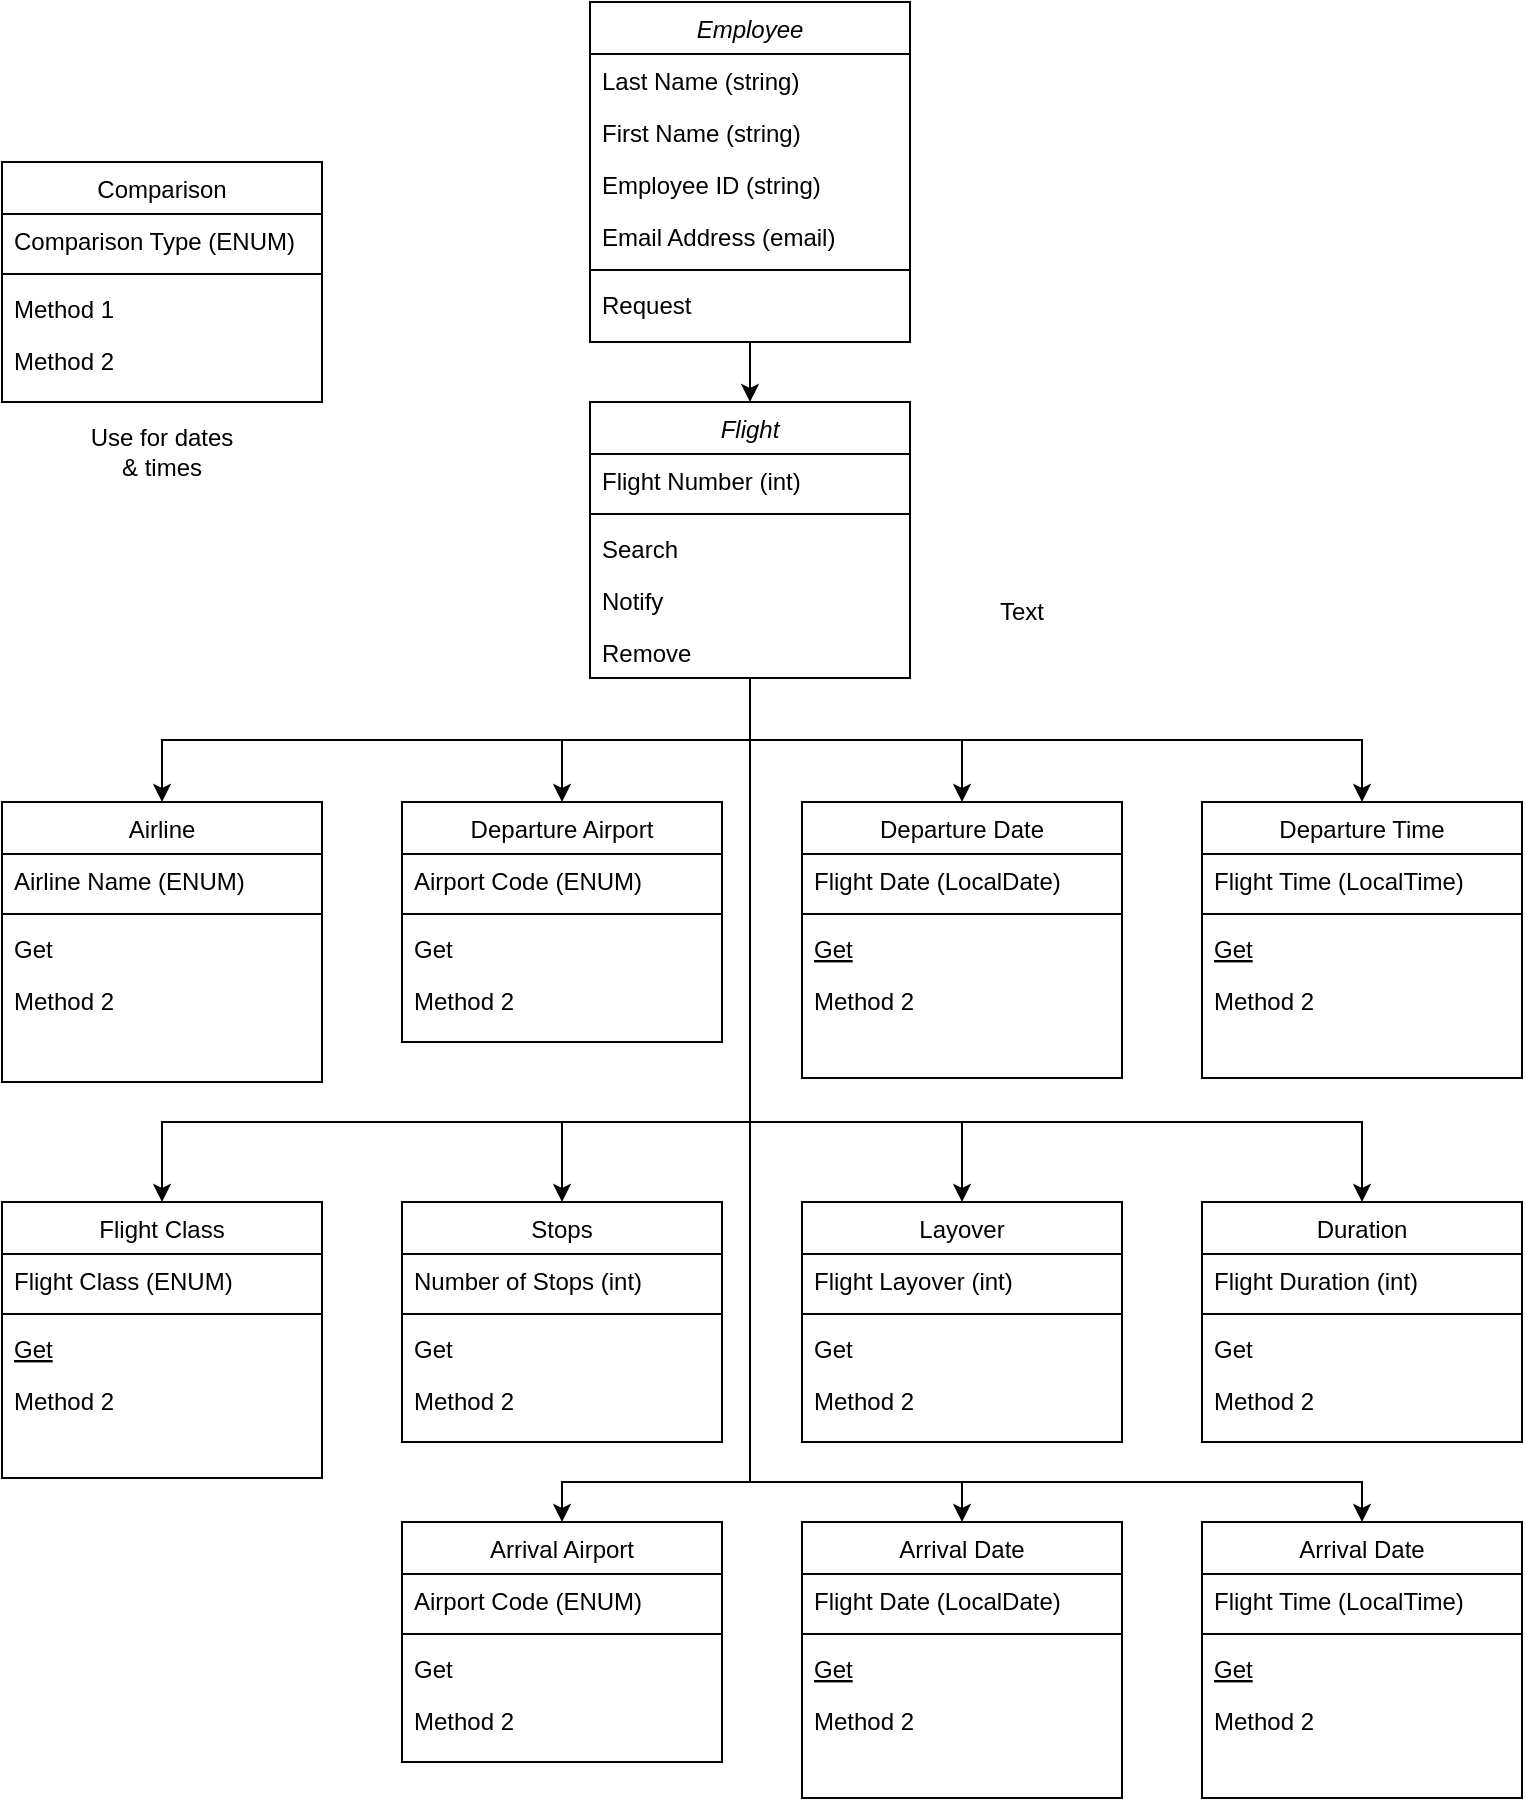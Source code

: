 <mxfile version="24.7.16">
  <diagram id="C5RBs43oDa-KdzZeNtuy" name="Page-1">
    <mxGraphModel dx="1434" dy="1907" grid="1" gridSize="10" guides="1" tooltips="1" connect="1" arrows="1" fold="1" page="1" pageScale="1" pageWidth="827" pageHeight="1169" math="0" shadow="0">
      <root>
        <mxCell id="WIyWlLk6GJQsqaUBKTNV-0" />
        <mxCell id="WIyWlLk6GJQsqaUBKTNV-1" parent="WIyWlLk6GJQsqaUBKTNV-0" />
        <mxCell id="rdkIbEYTQNYnTDrm3sfk-63" style="edgeStyle=orthogonalEdgeStyle;rounded=0;orthogonalLoop=1;jettySize=auto;html=1;exitX=0.5;exitY=1;exitDx=0;exitDy=0;entryX=0.5;entryY=0;entryDx=0;entryDy=0;" parent="WIyWlLk6GJQsqaUBKTNV-1" source="zkfFHV4jXpPFQw0GAbJ--0" target="zkfFHV4jXpPFQw0GAbJ--17" edge="1">
          <mxGeometry relative="1" as="geometry" />
        </mxCell>
        <mxCell id="rdkIbEYTQNYnTDrm3sfk-64" style="edgeStyle=orthogonalEdgeStyle;rounded=0;orthogonalLoop=1;jettySize=auto;html=1;exitX=0.5;exitY=1;exitDx=0;exitDy=0;entryX=0.5;entryY=0;entryDx=0;entryDy=0;" parent="WIyWlLk6GJQsqaUBKTNV-1" source="zkfFHV4jXpPFQw0GAbJ--0" target="zkfFHV4jXpPFQw0GAbJ--13" edge="1">
          <mxGeometry relative="1" as="geometry" />
        </mxCell>
        <mxCell id="rdkIbEYTQNYnTDrm3sfk-65" style="edgeStyle=orthogonalEdgeStyle;rounded=0;orthogonalLoop=1;jettySize=auto;html=1;entryX=0.5;entryY=0;entryDx=0;entryDy=0;exitX=0.5;exitY=1;exitDx=0;exitDy=0;" parent="WIyWlLk6GJQsqaUBKTNV-1" source="zkfFHV4jXpPFQw0GAbJ--0" target="zkfFHV4jXpPFQw0GAbJ--6" edge="1">
          <mxGeometry relative="1" as="geometry">
            <mxPoint x="590" y="110" as="sourcePoint" />
          </mxGeometry>
        </mxCell>
        <mxCell id="rdkIbEYTQNYnTDrm3sfk-66" style="edgeStyle=orthogonalEdgeStyle;rounded=0;orthogonalLoop=1;jettySize=auto;html=1;exitX=0.5;exitY=1;exitDx=0;exitDy=0;entryX=0.5;entryY=0;entryDx=0;entryDy=0;" parent="WIyWlLk6GJQsqaUBKTNV-1" source="zkfFHV4jXpPFQw0GAbJ--0" target="rdkIbEYTQNYnTDrm3sfk-6" edge="1">
          <mxGeometry relative="1" as="geometry" />
        </mxCell>
        <mxCell id="rdkIbEYTQNYnTDrm3sfk-67" style="edgeStyle=orthogonalEdgeStyle;rounded=0;orthogonalLoop=1;jettySize=auto;html=1;exitX=0.5;exitY=1;exitDx=0;exitDy=0;entryX=0.5;entryY=0;entryDx=0;entryDy=0;" parent="WIyWlLk6GJQsqaUBKTNV-1" source="zkfFHV4jXpPFQw0GAbJ--0" target="rdkIbEYTQNYnTDrm3sfk-15" edge="1">
          <mxGeometry relative="1" as="geometry">
            <Array as="points">
              <mxPoint x="414" y="320" />
              <mxPoint x="120" y="320" />
            </Array>
          </mxGeometry>
        </mxCell>
        <mxCell id="rdkIbEYTQNYnTDrm3sfk-68" style="edgeStyle=orthogonalEdgeStyle;rounded=0;orthogonalLoop=1;jettySize=auto;html=1;exitX=0.5;exitY=1;exitDx=0;exitDy=0;" parent="WIyWlLk6GJQsqaUBKTNV-1" source="zkfFHV4jXpPFQw0GAbJ--0" target="rdkIbEYTQNYnTDrm3sfk-32" edge="1">
          <mxGeometry relative="1" as="geometry">
            <Array as="points">
              <mxPoint x="414" y="320" />
              <mxPoint x="320" y="320" />
            </Array>
          </mxGeometry>
        </mxCell>
        <mxCell id="rdkIbEYTQNYnTDrm3sfk-69" style="edgeStyle=orthogonalEdgeStyle;rounded=0;orthogonalLoop=1;jettySize=auto;html=1;exitX=0.5;exitY=1;exitDx=0;exitDy=0;" parent="WIyWlLk6GJQsqaUBKTNV-1" source="zkfFHV4jXpPFQw0GAbJ--0" target="rdkIbEYTQNYnTDrm3sfk-27" edge="1">
          <mxGeometry relative="1" as="geometry">
            <Array as="points">
              <mxPoint x="414" y="320" />
              <mxPoint x="520" y="320" />
            </Array>
          </mxGeometry>
        </mxCell>
        <mxCell id="rdkIbEYTQNYnTDrm3sfk-70" style="edgeStyle=orthogonalEdgeStyle;rounded=0;orthogonalLoop=1;jettySize=auto;html=1;exitX=0.5;exitY=1;exitDx=0;exitDy=0;" parent="WIyWlLk6GJQsqaUBKTNV-1" source="zkfFHV4jXpPFQw0GAbJ--0" target="rdkIbEYTQNYnTDrm3sfk-20" edge="1">
          <mxGeometry relative="1" as="geometry">
            <Array as="points">
              <mxPoint x="414" y="320" />
              <mxPoint x="720" y="320" />
            </Array>
          </mxGeometry>
        </mxCell>
        <mxCell id="rdkIbEYTQNYnTDrm3sfk-71" style="edgeStyle=orthogonalEdgeStyle;rounded=0;orthogonalLoop=1;jettySize=auto;html=1;exitX=0.5;exitY=1;exitDx=0;exitDy=0;entryX=0.5;entryY=0;entryDx=0;entryDy=0;" parent="WIyWlLk6GJQsqaUBKTNV-1" source="zkfFHV4jXpPFQw0GAbJ--0" target="rdkIbEYTQNYnTDrm3sfk-47" edge="1">
          <mxGeometry relative="1" as="geometry">
            <Array as="points">
              <mxPoint x="414" y="500" />
              <mxPoint x="320" y="500" />
            </Array>
          </mxGeometry>
        </mxCell>
        <mxCell id="rdkIbEYTQNYnTDrm3sfk-72" style="edgeStyle=orthogonalEdgeStyle;rounded=0;orthogonalLoop=1;jettySize=auto;html=1;exitX=0.5;exitY=1;exitDx=0;exitDy=0;entryX=0.5;entryY=0;entryDx=0;entryDy=0;" parent="WIyWlLk6GJQsqaUBKTNV-1" source="zkfFHV4jXpPFQw0GAbJ--0" target="rdkIbEYTQNYnTDrm3sfk-52" edge="1">
          <mxGeometry relative="1" as="geometry">
            <Array as="points">
              <mxPoint x="414" y="500" />
              <mxPoint x="520" y="500" />
            </Array>
          </mxGeometry>
        </mxCell>
        <mxCell id="rdkIbEYTQNYnTDrm3sfk-73" style="edgeStyle=orthogonalEdgeStyle;rounded=0;orthogonalLoop=1;jettySize=auto;html=1;exitX=0.5;exitY=1;exitDx=0;exitDy=0;" parent="WIyWlLk6GJQsqaUBKTNV-1" source="zkfFHV4jXpPFQw0GAbJ--0" target="rdkIbEYTQNYnTDrm3sfk-57" edge="1">
          <mxGeometry relative="1" as="geometry">
            <Array as="points">
              <mxPoint x="414" y="500" />
              <mxPoint x="720" y="500" />
            </Array>
          </mxGeometry>
        </mxCell>
        <mxCell id="zkfFHV4jXpPFQw0GAbJ--0" value="Flight" style="swimlane;fontStyle=2;align=center;verticalAlign=top;childLayout=stackLayout;horizontal=1;startSize=26;horizontalStack=0;resizeParent=1;resizeLast=0;collapsible=1;marginBottom=0;rounded=0;shadow=0;strokeWidth=1;" parent="WIyWlLk6GJQsqaUBKTNV-1" vertex="1">
          <mxGeometry x="334" y="-40" width="160" height="138" as="geometry">
            <mxRectangle x="230" y="140" width="160" height="26" as="alternateBounds" />
          </mxGeometry>
        </mxCell>
        <mxCell id="zkfFHV4jXpPFQw0GAbJ--1" value="Flight Number (int)" style="text;align=left;verticalAlign=top;spacingLeft=4;spacingRight=4;overflow=hidden;rotatable=0;points=[[0,0.5],[1,0.5]];portConstraint=eastwest;" parent="zkfFHV4jXpPFQw0GAbJ--0" vertex="1">
          <mxGeometry y="26" width="160" height="26" as="geometry" />
        </mxCell>
        <mxCell id="zkfFHV4jXpPFQw0GAbJ--4" value="" style="line;html=1;strokeWidth=1;align=left;verticalAlign=middle;spacingTop=-1;spacingLeft=3;spacingRight=3;rotatable=0;labelPosition=right;points=[];portConstraint=eastwest;" parent="zkfFHV4jXpPFQw0GAbJ--0" vertex="1">
          <mxGeometry y="52" width="160" height="8" as="geometry" />
        </mxCell>
        <mxCell id="zkfFHV4jXpPFQw0GAbJ--5" value="Search" style="text;align=left;verticalAlign=top;spacingLeft=4;spacingRight=4;overflow=hidden;rotatable=0;points=[[0,0.5],[1,0.5]];portConstraint=eastwest;" parent="zkfFHV4jXpPFQw0GAbJ--0" vertex="1">
          <mxGeometry y="60" width="160" height="26" as="geometry" />
        </mxCell>
        <mxCell id="l1zMQMshwJVeBIwDkvJV-0" value="Notify" style="text;align=left;verticalAlign=top;spacingLeft=4;spacingRight=4;overflow=hidden;rotatable=0;points=[[0,0.5],[1,0.5]];portConstraint=eastwest;" vertex="1" parent="zkfFHV4jXpPFQw0GAbJ--0">
          <mxGeometry y="86" width="160" height="26" as="geometry" />
        </mxCell>
        <mxCell id="l1zMQMshwJVeBIwDkvJV-1" value="Remove" style="text;align=left;verticalAlign=top;spacingLeft=4;spacingRight=4;overflow=hidden;rotatable=0;points=[[0,0.5],[1,0.5]];portConstraint=eastwest;" vertex="1" parent="zkfFHV4jXpPFQw0GAbJ--0">
          <mxGeometry y="112" width="160" height="26" as="geometry" />
        </mxCell>
        <mxCell id="zkfFHV4jXpPFQw0GAbJ--6" value="Departure Date" style="swimlane;fontStyle=0;align=center;verticalAlign=top;childLayout=stackLayout;horizontal=1;startSize=26;horizontalStack=0;resizeParent=1;resizeLast=0;collapsible=1;marginBottom=0;rounded=0;shadow=0;strokeWidth=1;" parent="WIyWlLk6GJQsqaUBKTNV-1" vertex="1">
          <mxGeometry x="440" y="160" width="160" height="138" as="geometry">
            <mxRectangle x="130" y="380" width="160" height="26" as="alternateBounds" />
          </mxGeometry>
        </mxCell>
        <mxCell id="zkfFHV4jXpPFQw0GAbJ--7" value="Flight Date (LocalDate)" style="text;align=left;verticalAlign=top;spacingLeft=4;spacingRight=4;overflow=hidden;rotatable=0;points=[[0,0.5],[1,0.5]];portConstraint=eastwest;" parent="zkfFHV4jXpPFQw0GAbJ--6" vertex="1">
          <mxGeometry y="26" width="160" height="26" as="geometry" />
        </mxCell>
        <mxCell id="zkfFHV4jXpPFQw0GAbJ--9" value="" style="line;html=1;strokeWidth=1;align=left;verticalAlign=middle;spacingTop=-1;spacingLeft=3;spacingRight=3;rotatable=0;labelPosition=right;points=[];portConstraint=eastwest;" parent="zkfFHV4jXpPFQw0GAbJ--6" vertex="1">
          <mxGeometry y="52" width="160" height="8" as="geometry" />
        </mxCell>
        <mxCell id="zkfFHV4jXpPFQw0GAbJ--10" value="Get" style="text;align=left;verticalAlign=top;spacingLeft=4;spacingRight=4;overflow=hidden;rotatable=0;points=[[0,0.5],[1,0.5]];portConstraint=eastwest;fontStyle=4" parent="zkfFHV4jXpPFQw0GAbJ--6" vertex="1">
          <mxGeometry y="60" width="160" height="26" as="geometry" />
        </mxCell>
        <mxCell id="zkfFHV4jXpPFQw0GAbJ--11" value="Method 2" style="text;align=left;verticalAlign=top;spacingLeft=4;spacingRight=4;overflow=hidden;rotatable=0;points=[[0,0.5],[1,0.5]];portConstraint=eastwest;" parent="zkfFHV4jXpPFQw0GAbJ--6" vertex="1">
          <mxGeometry y="86" width="160" height="26" as="geometry" />
        </mxCell>
        <mxCell id="zkfFHV4jXpPFQw0GAbJ--13" value="Departure Airport" style="swimlane;fontStyle=0;align=center;verticalAlign=top;childLayout=stackLayout;horizontal=1;startSize=26;horizontalStack=0;resizeParent=1;resizeLast=0;collapsible=1;marginBottom=0;rounded=0;shadow=0;strokeWidth=1;" parent="WIyWlLk6GJQsqaUBKTNV-1" vertex="1">
          <mxGeometry x="240" y="160" width="160" height="120" as="geometry">
            <mxRectangle x="340" y="380" width="170" height="26" as="alternateBounds" />
          </mxGeometry>
        </mxCell>
        <mxCell id="zkfFHV4jXpPFQw0GAbJ--14" value="Airport Code (ENUM)" style="text;align=left;verticalAlign=top;spacingLeft=4;spacingRight=4;overflow=hidden;rotatable=0;points=[[0,0.5],[1,0.5]];portConstraint=eastwest;" parent="zkfFHV4jXpPFQw0GAbJ--13" vertex="1">
          <mxGeometry y="26" width="160" height="26" as="geometry" />
        </mxCell>
        <mxCell id="zkfFHV4jXpPFQw0GAbJ--15" value="" style="line;html=1;strokeWidth=1;align=left;verticalAlign=middle;spacingTop=-1;spacingLeft=3;spacingRight=3;rotatable=0;labelPosition=right;points=[];portConstraint=eastwest;" parent="zkfFHV4jXpPFQw0GAbJ--13" vertex="1">
          <mxGeometry y="52" width="160" height="8" as="geometry" />
        </mxCell>
        <mxCell id="rdkIbEYTQNYnTDrm3sfk-12" value="Get" style="text;align=left;verticalAlign=top;spacingLeft=4;spacingRight=4;overflow=hidden;rotatable=0;points=[[0,0.5],[1,0.5]];portConstraint=eastwest;" parent="zkfFHV4jXpPFQw0GAbJ--13" vertex="1">
          <mxGeometry y="60" width="160" height="26" as="geometry" />
        </mxCell>
        <mxCell id="rdkIbEYTQNYnTDrm3sfk-14" value="Method 2" style="text;align=left;verticalAlign=top;spacingLeft=4;spacingRight=4;overflow=hidden;rotatable=0;points=[[0,0.5],[1,0.5]];portConstraint=eastwest;" parent="zkfFHV4jXpPFQw0GAbJ--13" vertex="1">
          <mxGeometry y="86" width="160" height="26" as="geometry" />
        </mxCell>
        <mxCell id="zkfFHV4jXpPFQw0GAbJ--17" value="Airline" style="swimlane;fontStyle=0;align=center;verticalAlign=top;childLayout=stackLayout;horizontal=1;startSize=26;horizontalStack=0;resizeParent=1;resizeLast=0;collapsible=1;marginBottom=0;rounded=0;shadow=0;strokeWidth=1;" parent="WIyWlLk6GJQsqaUBKTNV-1" vertex="1">
          <mxGeometry x="40" y="160" width="160" height="140" as="geometry">
            <mxRectangle x="550" y="140" width="160" height="26" as="alternateBounds" />
          </mxGeometry>
        </mxCell>
        <mxCell id="zkfFHV4jXpPFQw0GAbJ--18" value="Airline Name (ENUM)" style="text;align=left;verticalAlign=top;spacingLeft=4;spacingRight=4;overflow=hidden;rotatable=0;points=[[0,0.5],[1,0.5]];portConstraint=eastwest;" parent="zkfFHV4jXpPFQw0GAbJ--17" vertex="1">
          <mxGeometry y="26" width="160" height="26" as="geometry" />
        </mxCell>
        <mxCell id="zkfFHV4jXpPFQw0GAbJ--23" value="" style="line;html=1;strokeWidth=1;align=left;verticalAlign=middle;spacingTop=-1;spacingLeft=3;spacingRight=3;rotatable=0;labelPosition=right;points=[];portConstraint=eastwest;" parent="zkfFHV4jXpPFQw0GAbJ--17" vertex="1">
          <mxGeometry y="52" width="160" height="8" as="geometry" />
        </mxCell>
        <mxCell id="zkfFHV4jXpPFQw0GAbJ--24" value="Get" style="text;align=left;verticalAlign=top;spacingLeft=4;spacingRight=4;overflow=hidden;rotatable=0;points=[[0,0.5],[1,0.5]];portConstraint=eastwest;" parent="zkfFHV4jXpPFQw0GAbJ--17" vertex="1">
          <mxGeometry y="60" width="160" height="26" as="geometry" />
        </mxCell>
        <mxCell id="rdkIbEYTQNYnTDrm3sfk-13" value="Method 2" style="text;align=left;verticalAlign=top;spacingLeft=4;spacingRight=4;overflow=hidden;rotatable=0;points=[[0,0.5],[1,0.5]];portConstraint=eastwest;" parent="zkfFHV4jXpPFQw0GAbJ--17" vertex="1">
          <mxGeometry y="86" width="160" height="26" as="geometry" />
        </mxCell>
        <mxCell id="rdkIbEYTQNYnTDrm3sfk-0" value="Employee" style="swimlane;fontStyle=2;align=center;verticalAlign=top;childLayout=stackLayout;horizontal=1;startSize=26;horizontalStack=0;resizeParent=1;resizeLast=0;collapsible=1;marginBottom=0;rounded=0;shadow=0;strokeWidth=1;" parent="WIyWlLk6GJQsqaUBKTNV-1" vertex="1">
          <mxGeometry x="334" y="-240" width="160" height="170" as="geometry">
            <mxRectangle x="230" y="140" width="160" height="26" as="alternateBounds" />
          </mxGeometry>
        </mxCell>
        <mxCell id="rdkIbEYTQNYnTDrm3sfk-1" value="Last Name (string)" style="text;align=left;verticalAlign=top;spacingLeft=4;spacingRight=4;overflow=hidden;rotatable=0;points=[[0,0.5],[1,0.5]];portConstraint=eastwest;" parent="rdkIbEYTQNYnTDrm3sfk-0" vertex="1">
          <mxGeometry y="26" width="160" height="26" as="geometry" />
        </mxCell>
        <mxCell id="rdkIbEYTQNYnTDrm3sfk-26" value="First Name (string)" style="text;align=left;verticalAlign=top;spacingLeft=4;spacingRight=4;overflow=hidden;rotatable=0;points=[[0,0.5],[1,0.5]];portConstraint=eastwest;" parent="rdkIbEYTQNYnTDrm3sfk-0" vertex="1">
          <mxGeometry y="52" width="160" height="26" as="geometry" />
        </mxCell>
        <mxCell id="rdkIbEYTQNYnTDrm3sfk-2" value="Employee ID (string)" style="text;align=left;verticalAlign=top;spacingLeft=4;spacingRight=4;overflow=hidden;rotatable=0;points=[[0,0.5],[1,0.5]];portConstraint=eastwest;rounded=0;shadow=0;html=0;" parent="rdkIbEYTQNYnTDrm3sfk-0" vertex="1">
          <mxGeometry y="78" width="160" height="26" as="geometry" />
        </mxCell>
        <mxCell id="rdkIbEYTQNYnTDrm3sfk-3" value="Email Address (email)" style="text;align=left;verticalAlign=top;spacingLeft=4;spacingRight=4;overflow=hidden;rotatable=0;points=[[0,0.5],[1,0.5]];portConstraint=eastwest;rounded=0;shadow=0;html=0;" parent="rdkIbEYTQNYnTDrm3sfk-0" vertex="1">
          <mxGeometry y="104" width="160" height="26" as="geometry" />
        </mxCell>
        <mxCell id="rdkIbEYTQNYnTDrm3sfk-4" value="" style="line;html=1;strokeWidth=1;align=left;verticalAlign=middle;spacingTop=-1;spacingLeft=3;spacingRight=3;rotatable=0;labelPosition=right;points=[];portConstraint=eastwest;" parent="rdkIbEYTQNYnTDrm3sfk-0" vertex="1">
          <mxGeometry y="130" width="160" height="8" as="geometry" />
        </mxCell>
        <mxCell id="rdkIbEYTQNYnTDrm3sfk-5" value="Request" style="text;align=left;verticalAlign=top;spacingLeft=4;spacingRight=4;overflow=hidden;rotatable=0;points=[[0,0.5],[1,0.5]];portConstraint=eastwest;" parent="rdkIbEYTQNYnTDrm3sfk-0" vertex="1">
          <mxGeometry y="138" width="160" height="32" as="geometry" />
        </mxCell>
        <mxCell id="rdkIbEYTQNYnTDrm3sfk-6" value="Departure Time" style="swimlane;fontStyle=0;align=center;verticalAlign=top;childLayout=stackLayout;horizontal=1;startSize=26;horizontalStack=0;resizeParent=1;resizeLast=0;collapsible=1;marginBottom=0;rounded=0;shadow=0;strokeWidth=1;" parent="WIyWlLk6GJQsqaUBKTNV-1" vertex="1">
          <mxGeometry x="640" y="160" width="160" height="138" as="geometry">
            <mxRectangle x="130" y="380" width="160" height="26" as="alternateBounds" />
          </mxGeometry>
        </mxCell>
        <mxCell id="rdkIbEYTQNYnTDrm3sfk-7" value="Flight Time (LocalTime)" style="text;align=left;verticalAlign=top;spacingLeft=4;spacingRight=4;overflow=hidden;rotatable=0;points=[[0,0.5],[1,0.5]];portConstraint=eastwest;" parent="rdkIbEYTQNYnTDrm3sfk-6" vertex="1">
          <mxGeometry y="26" width="160" height="26" as="geometry" />
        </mxCell>
        <mxCell id="rdkIbEYTQNYnTDrm3sfk-9" value="" style="line;html=1;strokeWidth=1;align=left;verticalAlign=middle;spacingTop=-1;spacingLeft=3;spacingRight=3;rotatable=0;labelPosition=right;points=[];portConstraint=eastwest;" parent="rdkIbEYTQNYnTDrm3sfk-6" vertex="1">
          <mxGeometry y="52" width="160" height="8" as="geometry" />
        </mxCell>
        <mxCell id="rdkIbEYTQNYnTDrm3sfk-10" value="Get" style="text;align=left;verticalAlign=top;spacingLeft=4;spacingRight=4;overflow=hidden;rotatable=0;points=[[0,0.5],[1,0.5]];portConstraint=eastwest;fontStyle=4" parent="rdkIbEYTQNYnTDrm3sfk-6" vertex="1">
          <mxGeometry y="60" width="160" height="26" as="geometry" />
        </mxCell>
        <mxCell id="rdkIbEYTQNYnTDrm3sfk-11" value="Method 2" style="text;align=left;verticalAlign=top;spacingLeft=4;spacingRight=4;overflow=hidden;rotatable=0;points=[[0,0.5],[1,0.5]];portConstraint=eastwest;" parent="rdkIbEYTQNYnTDrm3sfk-6" vertex="1">
          <mxGeometry y="86" width="160" height="26" as="geometry" />
        </mxCell>
        <mxCell id="rdkIbEYTQNYnTDrm3sfk-15" value="Flight Class" style="swimlane;fontStyle=0;align=center;verticalAlign=top;childLayout=stackLayout;horizontal=1;startSize=26;horizontalStack=0;resizeParent=1;resizeLast=0;collapsible=1;marginBottom=0;rounded=0;shadow=0;strokeWidth=1;" parent="WIyWlLk6GJQsqaUBKTNV-1" vertex="1">
          <mxGeometry x="40" y="360" width="160" height="138" as="geometry">
            <mxRectangle x="130" y="380" width="160" height="26" as="alternateBounds" />
          </mxGeometry>
        </mxCell>
        <mxCell id="rdkIbEYTQNYnTDrm3sfk-16" value="Flight Class (ENUM)" style="text;align=left;verticalAlign=top;spacingLeft=4;spacingRight=4;overflow=hidden;rotatable=0;points=[[0,0.5],[1,0.5]];portConstraint=eastwest;" parent="rdkIbEYTQNYnTDrm3sfk-15" vertex="1">
          <mxGeometry y="26" width="160" height="26" as="geometry" />
        </mxCell>
        <mxCell id="rdkIbEYTQNYnTDrm3sfk-17" value="" style="line;html=1;strokeWidth=1;align=left;verticalAlign=middle;spacingTop=-1;spacingLeft=3;spacingRight=3;rotatable=0;labelPosition=right;points=[];portConstraint=eastwest;" parent="rdkIbEYTQNYnTDrm3sfk-15" vertex="1">
          <mxGeometry y="52" width="160" height="8" as="geometry" />
        </mxCell>
        <mxCell id="rdkIbEYTQNYnTDrm3sfk-18" value="Get" style="text;align=left;verticalAlign=top;spacingLeft=4;spacingRight=4;overflow=hidden;rotatable=0;points=[[0,0.5],[1,0.5]];portConstraint=eastwest;fontStyle=4" parent="rdkIbEYTQNYnTDrm3sfk-15" vertex="1">
          <mxGeometry y="60" width="160" height="26" as="geometry" />
        </mxCell>
        <mxCell id="rdkIbEYTQNYnTDrm3sfk-19" value="Method 2" style="text;align=left;verticalAlign=top;spacingLeft=4;spacingRight=4;overflow=hidden;rotatable=0;points=[[0,0.5],[1,0.5]];portConstraint=eastwest;" parent="rdkIbEYTQNYnTDrm3sfk-15" vertex="1">
          <mxGeometry y="86" width="160" height="26" as="geometry" />
        </mxCell>
        <mxCell id="rdkIbEYTQNYnTDrm3sfk-20" value="Duration" style="swimlane;fontStyle=0;align=center;verticalAlign=top;childLayout=stackLayout;horizontal=1;startSize=26;horizontalStack=0;resizeParent=1;resizeLast=0;collapsible=1;marginBottom=0;rounded=0;shadow=0;strokeWidth=1;" parent="WIyWlLk6GJQsqaUBKTNV-1" vertex="1">
          <mxGeometry x="640" y="360" width="160" height="120" as="geometry">
            <mxRectangle x="340" y="380" width="170" height="26" as="alternateBounds" />
          </mxGeometry>
        </mxCell>
        <mxCell id="rdkIbEYTQNYnTDrm3sfk-21" value="Flight Duration (int)" style="text;align=left;verticalAlign=top;spacingLeft=4;spacingRight=4;overflow=hidden;rotatable=0;points=[[0,0.5],[1,0.5]];portConstraint=eastwest;" parent="rdkIbEYTQNYnTDrm3sfk-20" vertex="1">
          <mxGeometry y="26" width="160" height="26" as="geometry" />
        </mxCell>
        <mxCell id="rdkIbEYTQNYnTDrm3sfk-22" value="" style="line;html=1;strokeWidth=1;align=left;verticalAlign=middle;spacingTop=-1;spacingLeft=3;spacingRight=3;rotatable=0;labelPosition=right;points=[];portConstraint=eastwest;" parent="rdkIbEYTQNYnTDrm3sfk-20" vertex="1">
          <mxGeometry y="52" width="160" height="8" as="geometry" />
        </mxCell>
        <mxCell id="rdkIbEYTQNYnTDrm3sfk-23" value="Get" style="text;align=left;verticalAlign=top;spacingLeft=4;spacingRight=4;overflow=hidden;rotatable=0;points=[[0,0.5],[1,0.5]];portConstraint=eastwest;" parent="rdkIbEYTQNYnTDrm3sfk-20" vertex="1">
          <mxGeometry y="60" width="160" height="26" as="geometry" />
        </mxCell>
        <mxCell id="rdkIbEYTQNYnTDrm3sfk-24" value="Method 2" style="text;align=left;verticalAlign=top;spacingLeft=4;spacingRight=4;overflow=hidden;rotatable=0;points=[[0,0.5],[1,0.5]];portConstraint=eastwest;" parent="rdkIbEYTQNYnTDrm3sfk-20" vertex="1">
          <mxGeometry y="86" width="160" height="26" as="geometry" />
        </mxCell>
        <mxCell id="rdkIbEYTQNYnTDrm3sfk-27" value="Layover" style="swimlane;fontStyle=0;align=center;verticalAlign=top;childLayout=stackLayout;horizontal=1;startSize=26;horizontalStack=0;resizeParent=1;resizeLast=0;collapsible=1;marginBottom=0;rounded=0;shadow=0;strokeWidth=1;" parent="WIyWlLk6GJQsqaUBKTNV-1" vertex="1">
          <mxGeometry x="440" y="360" width="160" height="120" as="geometry">
            <mxRectangle x="340" y="380" width="170" height="26" as="alternateBounds" />
          </mxGeometry>
        </mxCell>
        <mxCell id="rdkIbEYTQNYnTDrm3sfk-28" value="Flight Layover (int)" style="text;align=left;verticalAlign=top;spacingLeft=4;spacingRight=4;overflow=hidden;rotatable=0;points=[[0,0.5],[1,0.5]];portConstraint=eastwest;" parent="rdkIbEYTQNYnTDrm3sfk-27" vertex="1">
          <mxGeometry y="26" width="160" height="26" as="geometry" />
        </mxCell>
        <mxCell id="rdkIbEYTQNYnTDrm3sfk-29" value="" style="line;html=1;strokeWidth=1;align=left;verticalAlign=middle;spacingTop=-1;spacingLeft=3;spacingRight=3;rotatable=0;labelPosition=right;points=[];portConstraint=eastwest;" parent="rdkIbEYTQNYnTDrm3sfk-27" vertex="1">
          <mxGeometry y="52" width="160" height="8" as="geometry" />
        </mxCell>
        <mxCell id="rdkIbEYTQNYnTDrm3sfk-30" value="Get" style="text;align=left;verticalAlign=top;spacingLeft=4;spacingRight=4;overflow=hidden;rotatable=0;points=[[0,0.5],[1,0.5]];portConstraint=eastwest;" parent="rdkIbEYTQNYnTDrm3sfk-27" vertex="1">
          <mxGeometry y="60" width="160" height="26" as="geometry" />
        </mxCell>
        <mxCell id="rdkIbEYTQNYnTDrm3sfk-31" value="Method 2" style="text;align=left;verticalAlign=top;spacingLeft=4;spacingRight=4;overflow=hidden;rotatable=0;points=[[0,0.5],[1,0.5]];portConstraint=eastwest;" parent="rdkIbEYTQNYnTDrm3sfk-27" vertex="1">
          <mxGeometry y="86" width="160" height="26" as="geometry" />
        </mxCell>
        <mxCell id="rdkIbEYTQNYnTDrm3sfk-32" value="Stops" style="swimlane;fontStyle=0;align=center;verticalAlign=top;childLayout=stackLayout;horizontal=1;startSize=26;horizontalStack=0;resizeParent=1;resizeLast=0;collapsible=1;marginBottom=0;rounded=0;shadow=0;strokeWidth=1;" parent="WIyWlLk6GJQsqaUBKTNV-1" vertex="1">
          <mxGeometry x="240" y="360" width="160" height="120" as="geometry">
            <mxRectangle x="340" y="380" width="170" height="26" as="alternateBounds" />
          </mxGeometry>
        </mxCell>
        <mxCell id="rdkIbEYTQNYnTDrm3sfk-33" value="Number of Stops (int)" style="text;align=left;verticalAlign=top;spacingLeft=4;spacingRight=4;overflow=hidden;rotatable=0;points=[[0,0.5],[1,0.5]];portConstraint=eastwest;" parent="rdkIbEYTQNYnTDrm3sfk-32" vertex="1">
          <mxGeometry y="26" width="160" height="26" as="geometry" />
        </mxCell>
        <mxCell id="rdkIbEYTQNYnTDrm3sfk-34" value="" style="line;html=1;strokeWidth=1;align=left;verticalAlign=middle;spacingTop=-1;spacingLeft=3;spacingRight=3;rotatable=0;labelPosition=right;points=[];portConstraint=eastwest;" parent="rdkIbEYTQNYnTDrm3sfk-32" vertex="1">
          <mxGeometry y="52" width="160" height="8" as="geometry" />
        </mxCell>
        <mxCell id="rdkIbEYTQNYnTDrm3sfk-35" value="Get" style="text;align=left;verticalAlign=top;spacingLeft=4;spacingRight=4;overflow=hidden;rotatable=0;points=[[0,0.5],[1,0.5]];portConstraint=eastwest;" parent="rdkIbEYTQNYnTDrm3sfk-32" vertex="1">
          <mxGeometry y="60" width="160" height="26" as="geometry" />
        </mxCell>
        <mxCell id="rdkIbEYTQNYnTDrm3sfk-36" value="Method 2" style="text;align=left;verticalAlign=top;spacingLeft=4;spacingRight=4;overflow=hidden;rotatable=0;points=[[0,0.5],[1,0.5]];portConstraint=eastwest;" parent="rdkIbEYTQNYnTDrm3sfk-32" vertex="1">
          <mxGeometry y="86" width="160" height="26" as="geometry" />
        </mxCell>
        <mxCell id="rdkIbEYTQNYnTDrm3sfk-37" value="Comparison" style="swimlane;fontStyle=0;align=center;verticalAlign=top;childLayout=stackLayout;horizontal=1;startSize=26;horizontalStack=0;resizeParent=1;resizeLast=0;collapsible=1;marginBottom=0;rounded=0;shadow=0;strokeWidth=1;" parent="WIyWlLk6GJQsqaUBKTNV-1" vertex="1">
          <mxGeometry x="40" y="-160" width="160" height="120" as="geometry">
            <mxRectangle x="340" y="380" width="170" height="26" as="alternateBounds" />
          </mxGeometry>
        </mxCell>
        <mxCell id="rdkIbEYTQNYnTDrm3sfk-38" value="Comparison Type (ENUM)" style="text;align=left;verticalAlign=top;spacingLeft=4;spacingRight=4;overflow=hidden;rotatable=0;points=[[0,0.5],[1,0.5]];portConstraint=eastwest;" parent="rdkIbEYTQNYnTDrm3sfk-37" vertex="1">
          <mxGeometry y="26" width="160" height="26" as="geometry" />
        </mxCell>
        <mxCell id="rdkIbEYTQNYnTDrm3sfk-39" value="" style="line;html=1;strokeWidth=1;align=left;verticalAlign=middle;spacingTop=-1;spacingLeft=3;spacingRight=3;rotatable=0;labelPosition=right;points=[];portConstraint=eastwest;" parent="rdkIbEYTQNYnTDrm3sfk-37" vertex="1">
          <mxGeometry y="52" width="160" height="8" as="geometry" />
        </mxCell>
        <mxCell id="rdkIbEYTQNYnTDrm3sfk-40" value="Method 1" style="text;align=left;verticalAlign=top;spacingLeft=4;spacingRight=4;overflow=hidden;rotatable=0;points=[[0,0.5],[1,0.5]];portConstraint=eastwest;" parent="rdkIbEYTQNYnTDrm3sfk-37" vertex="1">
          <mxGeometry y="60" width="160" height="26" as="geometry" />
        </mxCell>
        <mxCell id="rdkIbEYTQNYnTDrm3sfk-41" value="Method 2" style="text;align=left;verticalAlign=top;spacingLeft=4;spacingRight=4;overflow=hidden;rotatable=0;points=[[0,0.5],[1,0.5]];portConstraint=eastwest;" parent="rdkIbEYTQNYnTDrm3sfk-37" vertex="1">
          <mxGeometry y="86" width="160" height="26" as="geometry" />
        </mxCell>
        <mxCell id="rdkIbEYTQNYnTDrm3sfk-47" value="Arrival Airport" style="swimlane;fontStyle=0;align=center;verticalAlign=top;childLayout=stackLayout;horizontal=1;startSize=26;horizontalStack=0;resizeParent=1;resizeLast=0;collapsible=1;marginBottom=0;rounded=0;shadow=0;strokeWidth=1;" parent="WIyWlLk6GJQsqaUBKTNV-1" vertex="1">
          <mxGeometry x="240" y="520" width="160" height="120" as="geometry">
            <mxRectangle x="340" y="380" width="170" height="26" as="alternateBounds" />
          </mxGeometry>
        </mxCell>
        <mxCell id="rdkIbEYTQNYnTDrm3sfk-48" value="Airport Code (ENUM)" style="text;align=left;verticalAlign=top;spacingLeft=4;spacingRight=4;overflow=hidden;rotatable=0;points=[[0,0.5],[1,0.5]];portConstraint=eastwest;" parent="rdkIbEYTQNYnTDrm3sfk-47" vertex="1">
          <mxGeometry y="26" width="160" height="26" as="geometry" />
        </mxCell>
        <mxCell id="rdkIbEYTQNYnTDrm3sfk-49" value="" style="line;html=1;strokeWidth=1;align=left;verticalAlign=middle;spacingTop=-1;spacingLeft=3;spacingRight=3;rotatable=0;labelPosition=right;points=[];portConstraint=eastwest;" parent="rdkIbEYTQNYnTDrm3sfk-47" vertex="1">
          <mxGeometry y="52" width="160" height="8" as="geometry" />
        </mxCell>
        <mxCell id="rdkIbEYTQNYnTDrm3sfk-50" value="Get" style="text;align=left;verticalAlign=top;spacingLeft=4;spacingRight=4;overflow=hidden;rotatable=0;points=[[0,0.5],[1,0.5]];portConstraint=eastwest;" parent="rdkIbEYTQNYnTDrm3sfk-47" vertex="1">
          <mxGeometry y="60" width="160" height="26" as="geometry" />
        </mxCell>
        <mxCell id="rdkIbEYTQNYnTDrm3sfk-51" value="Method 2" style="text;align=left;verticalAlign=top;spacingLeft=4;spacingRight=4;overflow=hidden;rotatable=0;points=[[0,0.5],[1,0.5]];portConstraint=eastwest;" parent="rdkIbEYTQNYnTDrm3sfk-47" vertex="1">
          <mxGeometry y="86" width="160" height="26" as="geometry" />
        </mxCell>
        <mxCell id="rdkIbEYTQNYnTDrm3sfk-52" value="Arrival Date" style="swimlane;fontStyle=0;align=center;verticalAlign=top;childLayout=stackLayout;horizontal=1;startSize=26;horizontalStack=0;resizeParent=1;resizeLast=0;collapsible=1;marginBottom=0;rounded=0;shadow=0;strokeWidth=1;" parent="WIyWlLk6GJQsqaUBKTNV-1" vertex="1">
          <mxGeometry x="440" y="520" width="160" height="138" as="geometry">
            <mxRectangle x="130" y="380" width="160" height="26" as="alternateBounds" />
          </mxGeometry>
        </mxCell>
        <mxCell id="rdkIbEYTQNYnTDrm3sfk-53" value="Flight Date (LocalDate)" style="text;align=left;verticalAlign=top;spacingLeft=4;spacingRight=4;overflow=hidden;rotatable=0;points=[[0,0.5],[1,0.5]];portConstraint=eastwest;" parent="rdkIbEYTQNYnTDrm3sfk-52" vertex="1">
          <mxGeometry y="26" width="160" height="26" as="geometry" />
        </mxCell>
        <mxCell id="rdkIbEYTQNYnTDrm3sfk-54" value="" style="line;html=1;strokeWidth=1;align=left;verticalAlign=middle;spacingTop=-1;spacingLeft=3;spacingRight=3;rotatable=0;labelPosition=right;points=[];portConstraint=eastwest;" parent="rdkIbEYTQNYnTDrm3sfk-52" vertex="1">
          <mxGeometry y="52" width="160" height="8" as="geometry" />
        </mxCell>
        <mxCell id="rdkIbEYTQNYnTDrm3sfk-55" value="Get" style="text;align=left;verticalAlign=top;spacingLeft=4;spacingRight=4;overflow=hidden;rotatable=0;points=[[0,0.5],[1,0.5]];portConstraint=eastwest;fontStyle=4" parent="rdkIbEYTQNYnTDrm3sfk-52" vertex="1">
          <mxGeometry y="60" width="160" height="26" as="geometry" />
        </mxCell>
        <mxCell id="rdkIbEYTQNYnTDrm3sfk-56" value="Method 2" style="text;align=left;verticalAlign=top;spacingLeft=4;spacingRight=4;overflow=hidden;rotatable=0;points=[[0,0.5],[1,0.5]];portConstraint=eastwest;" parent="rdkIbEYTQNYnTDrm3sfk-52" vertex="1">
          <mxGeometry y="86" width="160" height="26" as="geometry" />
        </mxCell>
        <mxCell id="rdkIbEYTQNYnTDrm3sfk-57" value="Arrival Date" style="swimlane;fontStyle=0;align=center;verticalAlign=top;childLayout=stackLayout;horizontal=1;startSize=26;horizontalStack=0;resizeParent=1;resizeLast=0;collapsible=1;marginBottom=0;rounded=0;shadow=0;strokeWidth=1;" parent="WIyWlLk6GJQsqaUBKTNV-1" vertex="1">
          <mxGeometry x="640" y="520" width="160" height="138" as="geometry">
            <mxRectangle x="130" y="380" width="160" height="26" as="alternateBounds" />
          </mxGeometry>
        </mxCell>
        <mxCell id="rdkIbEYTQNYnTDrm3sfk-58" value="Flight Time (LocalTime)" style="text;align=left;verticalAlign=top;spacingLeft=4;spacingRight=4;overflow=hidden;rotatable=0;points=[[0,0.5],[1,0.5]];portConstraint=eastwest;" parent="rdkIbEYTQNYnTDrm3sfk-57" vertex="1">
          <mxGeometry y="26" width="160" height="26" as="geometry" />
        </mxCell>
        <mxCell id="rdkIbEYTQNYnTDrm3sfk-59" value="" style="line;html=1;strokeWidth=1;align=left;verticalAlign=middle;spacingTop=-1;spacingLeft=3;spacingRight=3;rotatable=0;labelPosition=right;points=[];portConstraint=eastwest;" parent="rdkIbEYTQNYnTDrm3sfk-57" vertex="1">
          <mxGeometry y="52" width="160" height="8" as="geometry" />
        </mxCell>
        <mxCell id="rdkIbEYTQNYnTDrm3sfk-60" value="Get" style="text;align=left;verticalAlign=top;spacingLeft=4;spacingRight=4;overflow=hidden;rotatable=0;points=[[0,0.5],[1,0.5]];portConstraint=eastwest;fontStyle=4" parent="rdkIbEYTQNYnTDrm3sfk-57" vertex="1">
          <mxGeometry y="60" width="160" height="26" as="geometry" />
        </mxCell>
        <mxCell id="rdkIbEYTQNYnTDrm3sfk-61" value="Method 2" style="text;align=left;verticalAlign=top;spacingLeft=4;spacingRight=4;overflow=hidden;rotatable=0;points=[[0,0.5],[1,0.5]];portConstraint=eastwest;" parent="rdkIbEYTQNYnTDrm3sfk-57" vertex="1">
          <mxGeometry y="86" width="160" height="26" as="geometry" />
        </mxCell>
        <mxCell id="rdkIbEYTQNYnTDrm3sfk-74" style="edgeStyle=orthogonalEdgeStyle;rounded=0;orthogonalLoop=1;jettySize=auto;html=1;entryX=0.5;entryY=0;entryDx=0;entryDy=0;" parent="WIyWlLk6GJQsqaUBKTNV-1" target="zkfFHV4jXpPFQw0GAbJ--0" edge="1">
          <mxGeometry relative="1" as="geometry">
            <mxPoint x="410" y="-70" as="sourcePoint" />
          </mxGeometry>
        </mxCell>
        <mxCell id="rdkIbEYTQNYnTDrm3sfk-75" value="Text" style="text;html=1;align=center;verticalAlign=middle;whiteSpace=wrap;rounded=0;" parent="WIyWlLk6GJQsqaUBKTNV-1" vertex="1">
          <mxGeometry x="520" y="50" width="60" height="30" as="geometry" />
        </mxCell>
        <mxCell id="rdkIbEYTQNYnTDrm3sfk-76" value="Use for dates &amp;amp; times" style="text;html=1;align=center;verticalAlign=middle;whiteSpace=wrap;rounded=0;" parent="WIyWlLk6GJQsqaUBKTNV-1" vertex="1">
          <mxGeometry x="80" y="-30" width="80" height="30" as="geometry" />
        </mxCell>
      </root>
    </mxGraphModel>
  </diagram>
</mxfile>
